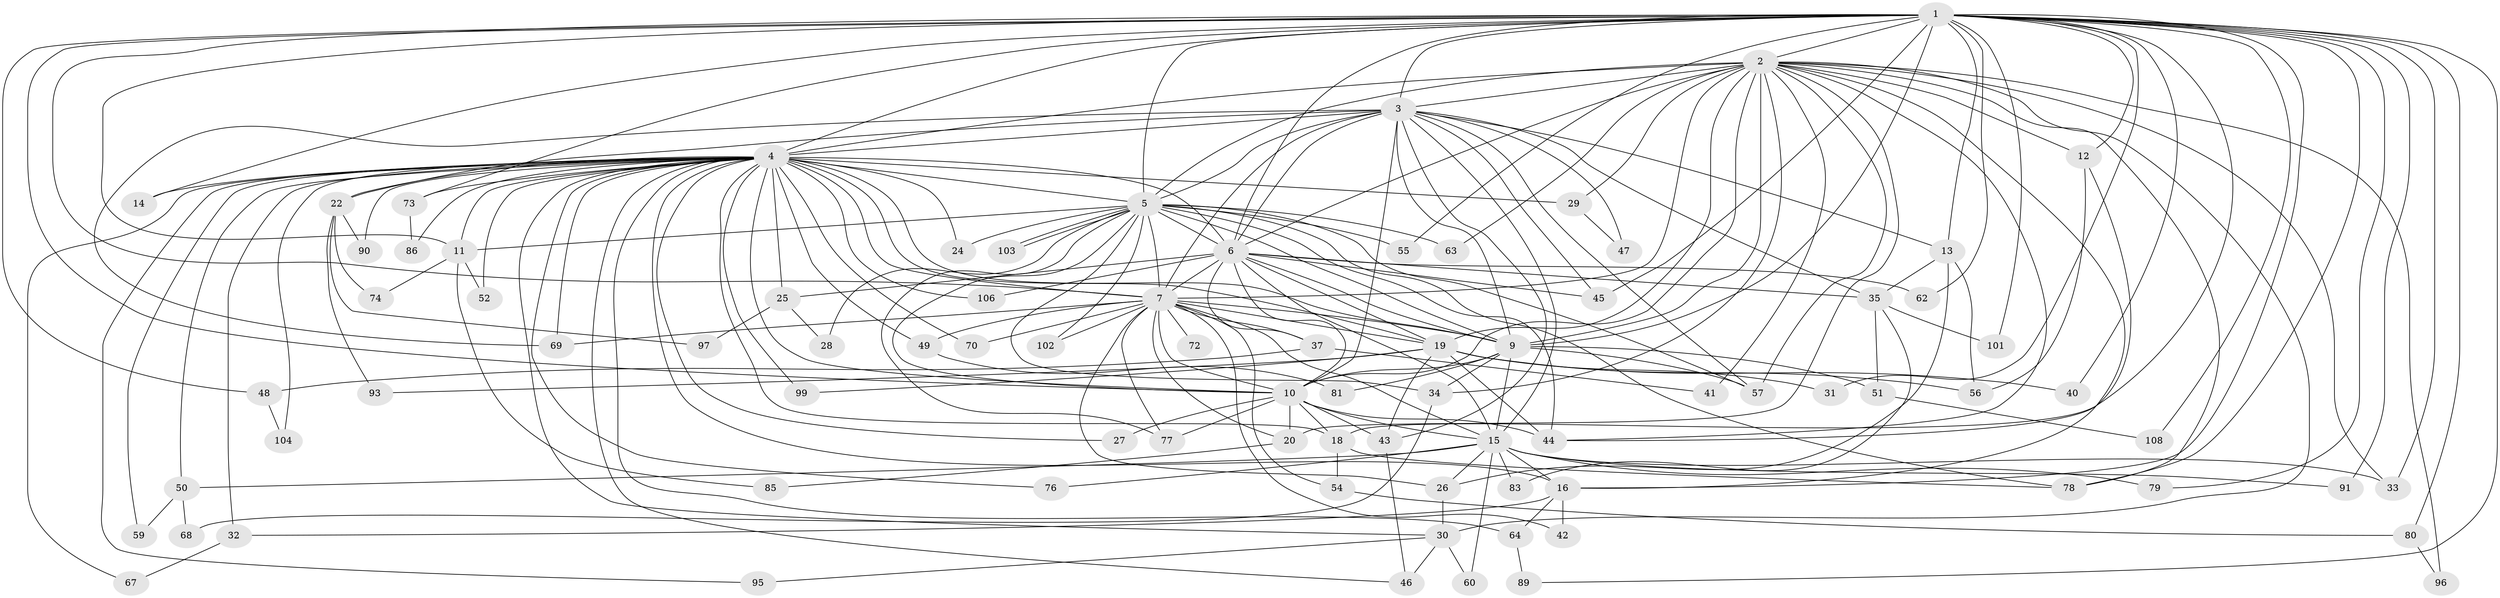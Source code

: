 // original degree distribution, {32: 0.008264462809917356, 25: 0.008264462809917356, 19: 0.01652892561983471, 26: 0.008264462809917356, 22: 0.01652892561983471, 17: 0.008264462809917356, 14: 0.008264462809917356, 13: 0.008264462809917356, 4: 0.08264462809917356, 5: 0.05785123966942149, 2: 0.512396694214876, 9: 0.01652892561983471, 6: 0.01652892561983471, 7: 0.024793388429752067, 3: 0.2066115702479339}
// Generated by graph-tools (version 1.1) at 2025/17/03/04/25 18:17:34]
// undirected, 84 vertices, 213 edges
graph export_dot {
graph [start="1"]
  node [color=gray90,style=filled];
  1;
  2;
  3;
  4 [super="+8+53"];
  5;
  6;
  7 [super="+17+118+84"];
  9 [super="+75"];
  10 [super="+21+115"];
  11 [super="+71"];
  12;
  13;
  14;
  15 [super="+23"];
  16 [super="+88"];
  18;
  19 [super="+36"];
  20;
  22;
  24;
  25;
  26 [super="+110+113+82"];
  27;
  28;
  29;
  30;
  31;
  32;
  33 [super="+111"];
  34 [super="+65"];
  35 [super="+39"];
  37;
  40;
  41;
  42;
  43 [super="+66"];
  44 [super="+87+98+61"];
  45 [super="+109"];
  46 [super="+100"];
  47;
  48;
  49;
  50;
  51;
  52;
  54;
  55;
  56;
  57 [super="+119+120"];
  59;
  60;
  62;
  63;
  64;
  67;
  68;
  69;
  70;
  72;
  73;
  74;
  76;
  77 [super="+92"];
  78 [super="+107"];
  79;
  80;
  81;
  83;
  85;
  86;
  89;
  90;
  91;
  93;
  95;
  96;
  97;
  99;
  101;
  102;
  103;
  104;
  106;
  108;
  1 -- 2;
  1 -- 3;
  1 -- 4 [weight=3];
  1 -- 5;
  1 -- 6;
  1 -- 7 [weight=2];
  1 -- 9;
  1 -- 10;
  1 -- 11;
  1 -- 12;
  1 -- 13;
  1 -- 14;
  1 -- 16;
  1 -- 18;
  1 -- 31;
  1 -- 33;
  1 -- 40;
  1 -- 45;
  1 -- 48;
  1 -- 55;
  1 -- 62;
  1 -- 73;
  1 -- 79;
  1 -- 80;
  1 -- 89;
  1 -- 91;
  1 -- 101;
  1 -- 108;
  1 -- 78;
  2 -- 3;
  2 -- 4 [weight=4];
  2 -- 5;
  2 -- 6;
  2 -- 7;
  2 -- 9;
  2 -- 10;
  2 -- 12;
  2 -- 19;
  2 -- 20;
  2 -- 29;
  2 -- 30;
  2 -- 33;
  2 -- 34;
  2 -- 41;
  2 -- 63;
  2 -- 78;
  2 -- 96;
  2 -- 57;
  2 -- 44;
  2 -- 16;
  3 -- 4 [weight=2];
  3 -- 5;
  3 -- 6;
  3 -- 7;
  3 -- 9;
  3 -- 10;
  3 -- 13;
  3 -- 15;
  3 -- 22;
  3 -- 35 [weight=2];
  3 -- 47;
  3 -- 69;
  3 -- 43;
  3 -- 45;
  3 -- 57;
  4 -- 5 [weight=2];
  4 -- 6 [weight=2];
  4 -- 7 [weight=3];
  4 -- 9 [weight=2];
  4 -- 10 [weight=2];
  4 -- 11;
  4 -- 16;
  4 -- 22;
  4 -- 24;
  4 -- 25;
  4 -- 27;
  4 -- 30;
  4 -- 32;
  4 -- 52;
  4 -- 59;
  4 -- 67;
  4 -- 73;
  4 -- 86;
  4 -- 95;
  4 -- 104;
  4 -- 106;
  4 -- 64;
  4 -- 70;
  4 -- 76;
  4 -- 14;
  4 -- 18;
  4 -- 90;
  4 -- 29;
  4 -- 99;
  4 -- 46;
  4 -- 49;
  4 -- 50;
  4 -- 69;
  4 -- 19;
  5 -- 6;
  5 -- 7;
  5 -- 9;
  5 -- 10;
  5 -- 24;
  5 -- 28;
  5 -- 34;
  5 -- 44;
  5 -- 55;
  5 -- 57;
  5 -- 63;
  5 -- 78;
  5 -- 102;
  5 -- 103;
  5 -- 103;
  5 -- 11;
  5 -- 77;
  6 -- 7;
  6 -- 9;
  6 -- 10;
  6 -- 15;
  6 -- 19;
  6 -- 25;
  6 -- 37;
  6 -- 45;
  6 -- 62;
  6 -- 106;
  6 -- 35;
  7 -- 9;
  7 -- 10;
  7 -- 37;
  7 -- 42;
  7 -- 49;
  7 -- 54;
  7 -- 102;
  7 -- 70;
  7 -- 72;
  7 -- 77;
  7 -- 20;
  7 -- 26;
  7 -- 19 [weight=2];
  7 -- 15;
  7 -- 69;
  9 -- 10;
  9 -- 51;
  9 -- 57;
  9 -- 81;
  9 -- 34;
  9 -- 15;
  10 -- 43;
  10 -- 77;
  10 -- 18;
  10 -- 27;
  10 -- 44;
  10 -- 20;
  10 -- 15;
  11 -- 52;
  11 -- 74;
  11 -- 85;
  12 -- 56;
  12 -- 44;
  13 -- 26;
  13 -- 35;
  13 -- 56;
  15 -- 60;
  15 -- 76;
  15 -- 33;
  15 -- 26;
  15 -- 50;
  15 -- 83;
  15 -- 91;
  15 -- 79;
  15 -- 16;
  16 -- 32;
  16 -- 42;
  16 -- 64;
  18 -- 54;
  18 -- 78;
  19 -- 31;
  19 -- 44;
  19 -- 99;
  19 -- 40;
  19 -- 43;
  19 -- 56;
  19 -- 93;
  20 -- 85;
  22 -- 74;
  22 -- 90;
  22 -- 93;
  22 -- 97;
  25 -- 28;
  25 -- 97;
  26 -- 30 [weight=2];
  29 -- 47;
  30 -- 46;
  30 -- 60;
  30 -- 95;
  32 -- 67;
  34 -- 68;
  35 -- 83;
  35 -- 51;
  35 -- 101;
  37 -- 41;
  37 -- 48;
  43 -- 46;
  48 -- 104;
  49 -- 81;
  50 -- 59;
  50 -- 68;
  51 -- 108;
  54 -- 80;
  64 -- 89;
  73 -- 86;
  80 -- 96;
}
